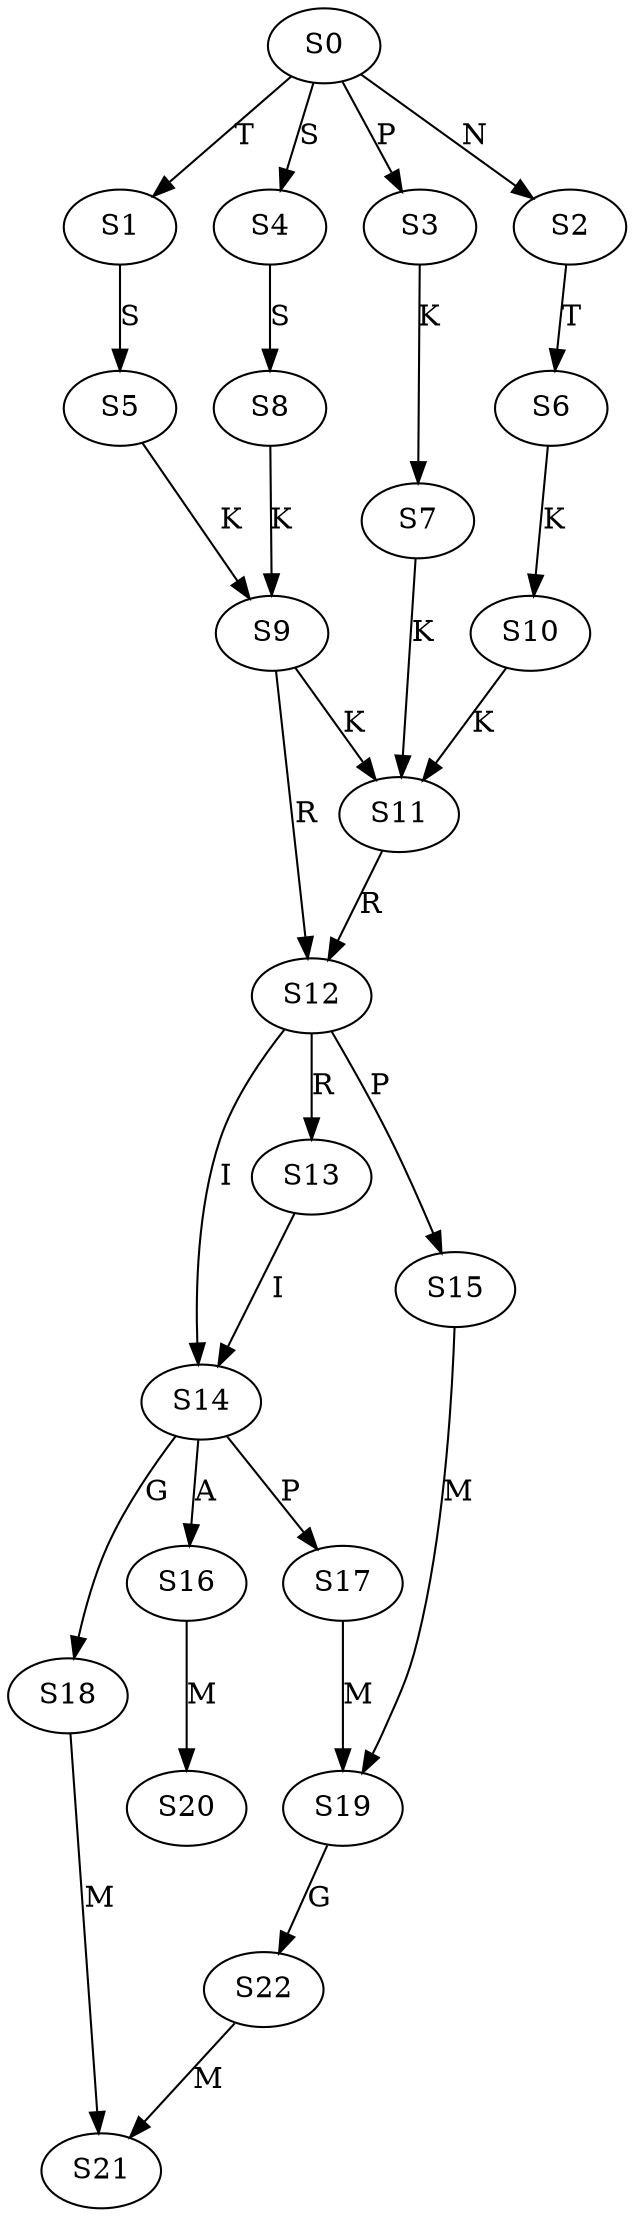 strict digraph  {
	S0 -> S1 [ label = T ];
	S0 -> S2 [ label = N ];
	S0 -> S3 [ label = P ];
	S0 -> S4 [ label = S ];
	S1 -> S5 [ label = S ];
	S2 -> S6 [ label = T ];
	S3 -> S7 [ label = K ];
	S4 -> S8 [ label = S ];
	S5 -> S9 [ label = K ];
	S6 -> S10 [ label = K ];
	S7 -> S11 [ label = K ];
	S8 -> S9 [ label = K ];
	S9 -> S12 [ label = R ];
	S9 -> S11 [ label = K ];
	S10 -> S11 [ label = K ];
	S11 -> S12 [ label = R ];
	S12 -> S13 [ label = R ];
	S12 -> S14 [ label = I ];
	S12 -> S15 [ label = P ];
	S13 -> S14 [ label = I ];
	S14 -> S16 [ label = A ];
	S14 -> S17 [ label = P ];
	S14 -> S18 [ label = G ];
	S15 -> S19 [ label = M ];
	S16 -> S20 [ label = M ];
	S17 -> S19 [ label = M ];
	S18 -> S21 [ label = M ];
	S19 -> S22 [ label = G ];
	S22 -> S21 [ label = M ];
}
